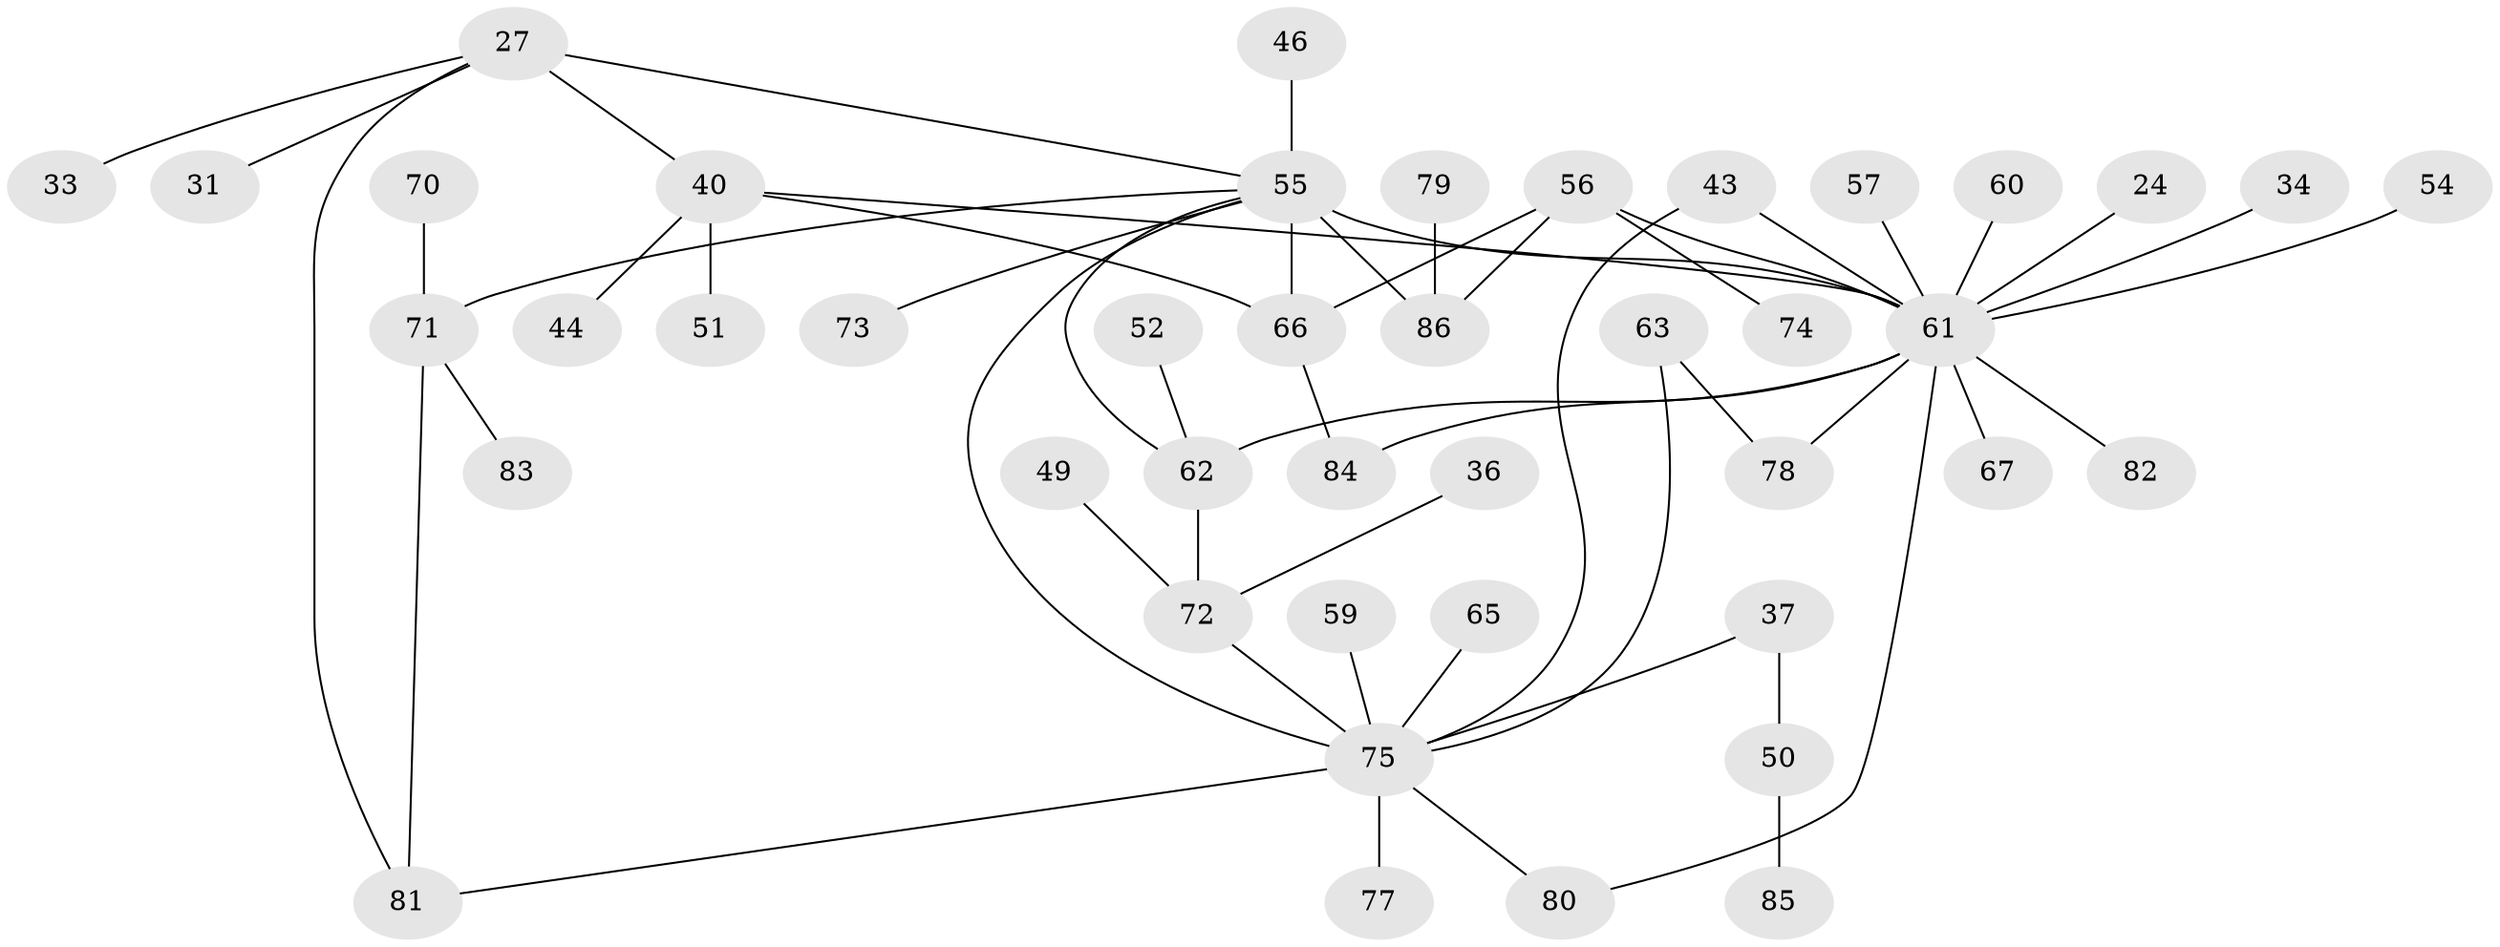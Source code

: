 // original degree distribution, {4: 0.1511627906976744, 2: 0.26744186046511625, 6: 0.06976744186046512, 3: 0.1744186046511628, 5: 0.046511627906976744, 1: 0.29069767441860467}
// Generated by graph-tools (version 1.1) at 2025/42/03/09/25 04:42:02]
// undirected, 43 vertices, 54 edges
graph export_dot {
graph [start="1"]
  node [color=gray90,style=filled];
  24;
  27 [super="+4"];
  31;
  33;
  34;
  36;
  37;
  40 [super="+38"];
  43;
  44;
  46;
  49;
  50;
  51;
  52;
  54;
  55 [super="+39+29"];
  56 [super="+42+28"];
  57;
  59 [super="+15"];
  60;
  61 [super="+48+18"];
  62 [super="+45"];
  63;
  65;
  66 [super="+6+53"];
  67;
  70;
  71 [super="+68"];
  72 [super="+32+21"];
  73 [super="+20"];
  74;
  75 [super="+17+12"];
  77;
  78;
  79;
  80 [super="+30+35"];
  81 [super="+19+41+69+76"];
  82;
  83;
  84;
  85;
  86 [super="+58+64"];
  24 -- 61;
  27 -- 31;
  27 -- 40;
  27 -- 55 [weight=2];
  27 -- 33;
  27 -- 81;
  34 -- 61;
  36 -- 72;
  37 -- 50;
  37 -- 75;
  40 -- 66;
  40 -- 51;
  40 -- 44;
  40 -- 61;
  43 -- 75;
  43 -- 61;
  46 -- 55;
  49 -- 72;
  50 -- 85;
  52 -- 62;
  54 -- 61 [weight=2];
  55 -- 75 [weight=2];
  55 -- 86 [weight=4];
  55 -- 66 [weight=3];
  55 -- 71 [weight=2];
  55 -- 62;
  55 -- 61 [weight=6];
  55 -- 73;
  56 -- 86;
  56 -- 66;
  56 -- 74;
  56 -- 61;
  57 -- 61;
  59 -- 75;
  60 -- 61;
  61 -- 67;
  61 -- 78;
  61 -- 80;
  61 -- 82;
  61 -- 84;
  61 -- 62;
  62 -- 72 [weight=2];
  63 -- 78;
  63 -- 75;
  65 -- 75;
  66 -- 84;
  70 -- 71;
  71 -- 83;
  71 -- 81;
  72 -- 75;
  75 -- 77;
  75 -- 81;
  75 -- 80;
  79 -- 86;
}
